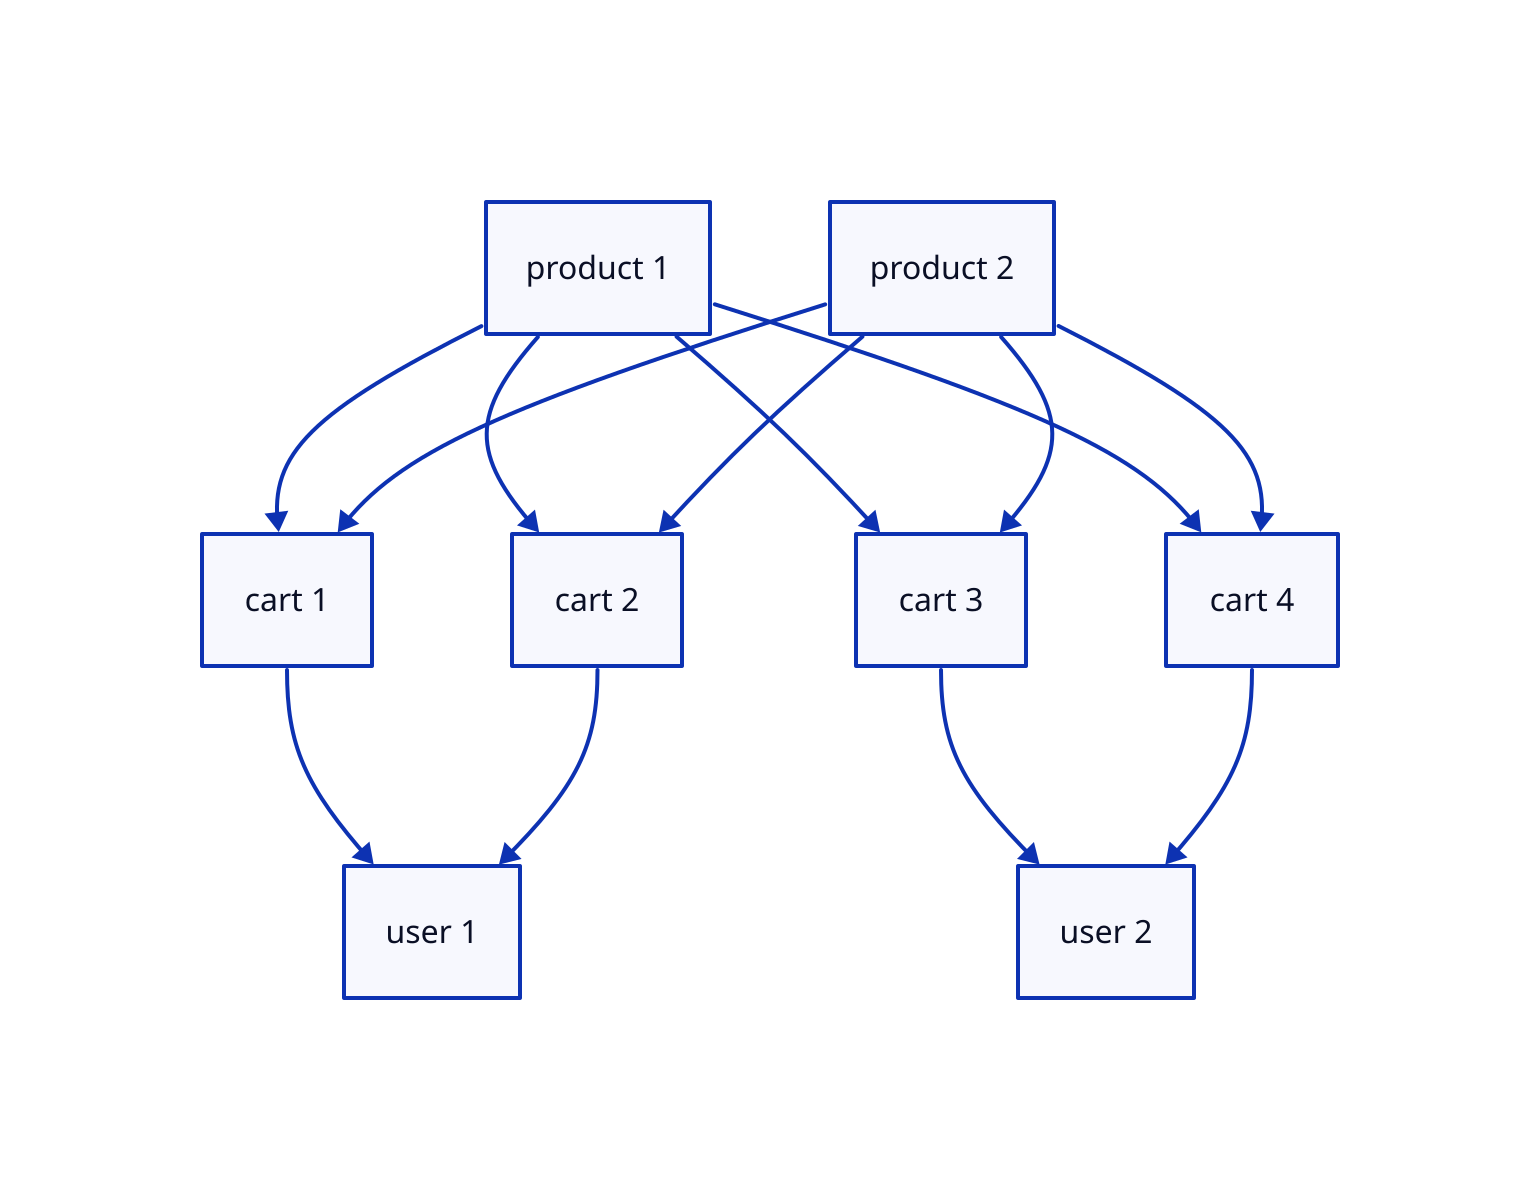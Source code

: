 product 1 -> cart 1 -> user 1
product 2 -> cart 1 
product 1 -> cart 2 -> user 1
product 2 -> cart 2 


product 1 -> cart 3 -> user 2
product 2 -> cart 3
product 1 -> cart 4 -> user 2
product 2 -> cart 4 
